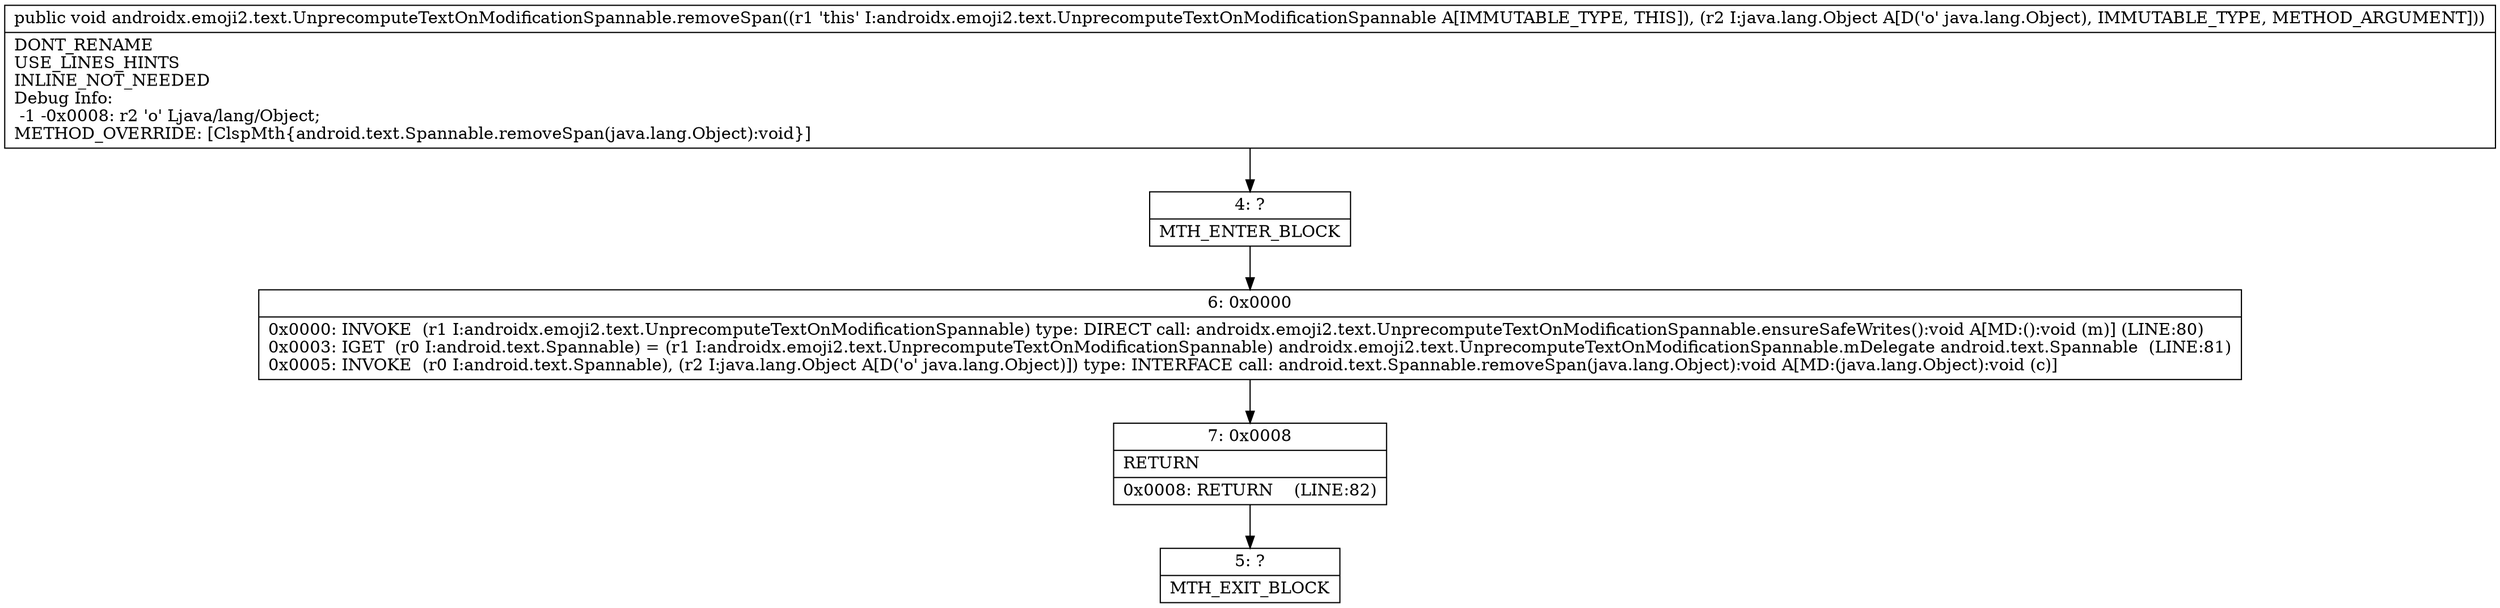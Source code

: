digraph "CFG forandroidx.emoji2.text.UnprecomputeTextOnModificationSpannable.removeSpan(Ljava\/lang\/Object;)V" {
Node_4 [shape=record,label="{4\:\ ?|MTH_ENTER_BLOCK\l}"];
Node_6 [shape=record,label="{6\:\ 0x0000|0x0000: INVOKE  (r1 I:androidx.emoji2.text.UnprecomputeTextOnModificationSpannable) type: DIRECT call: androidx.emoji2.text.UnprecomputeTextOnModificationSpannable.ensureSafeWrites():void A[MD:():void (m)] (LINE:80)\l0x0003: IGET  (r0 I:android.text.Spannable) = (r1 I:androidx.emoji2.text.UnprecomputeTextOnModificationSpannable) androidx.emoji2.text.UnprecomputeTextOnModificationSpannable.mDelegate android.text.Spannable  (LINE:81)\l0x0005: INVOKE  (r0 I:android.text.Spannable), (r2 I:java.lang.Object A[D('o' java.lang.Object)]) type: INTERFACE call: android.text.Spannable.removeSpan(java.lang.Object):void A[MD:(java.lang.Object):void (c)]\l}"];
Node_7 [shape=record,label="{7\:\ 0x0008|RETURN\l|0x0008: RETURN    (LINE:82)\l}"];
Node_5 [shape=record,label="{5\:\ ?|MTH_EXIT_BLOCK\l}"];
MethodNode[shape=record,label="{public void androidx.emoji2.text.UnprecomputeTextOnModificationSpannable.removeSpan((r1 'this' I:androidx.emoji2.text.UnprecomputeTextOnModificationSpannable A[IMMUTABLE_TYPE, THIS]), (r2 I:java.lang.Object A[D('o' java.lang.Object), IMMUTABLE_TYPE, METHOD_ARGUMENT]))  | DONT_RENAME\lUSE_LINES_HINTS\lINLINE_NOT_NEEDED\lDebug Info:\l  \-1 \-0x0008: r2 'o' Ljava\/lang\/Object;\lMETHOD_OVERRIDE: [ClspMth\{android.text.Spannable.removeSpan(java.lang.Object):void\}]\l}"];
MethodNode -> Node_4;Node_4 -> Node_6;
Node_6 -> Node_7;
Node_7 -> Node_5;
}

